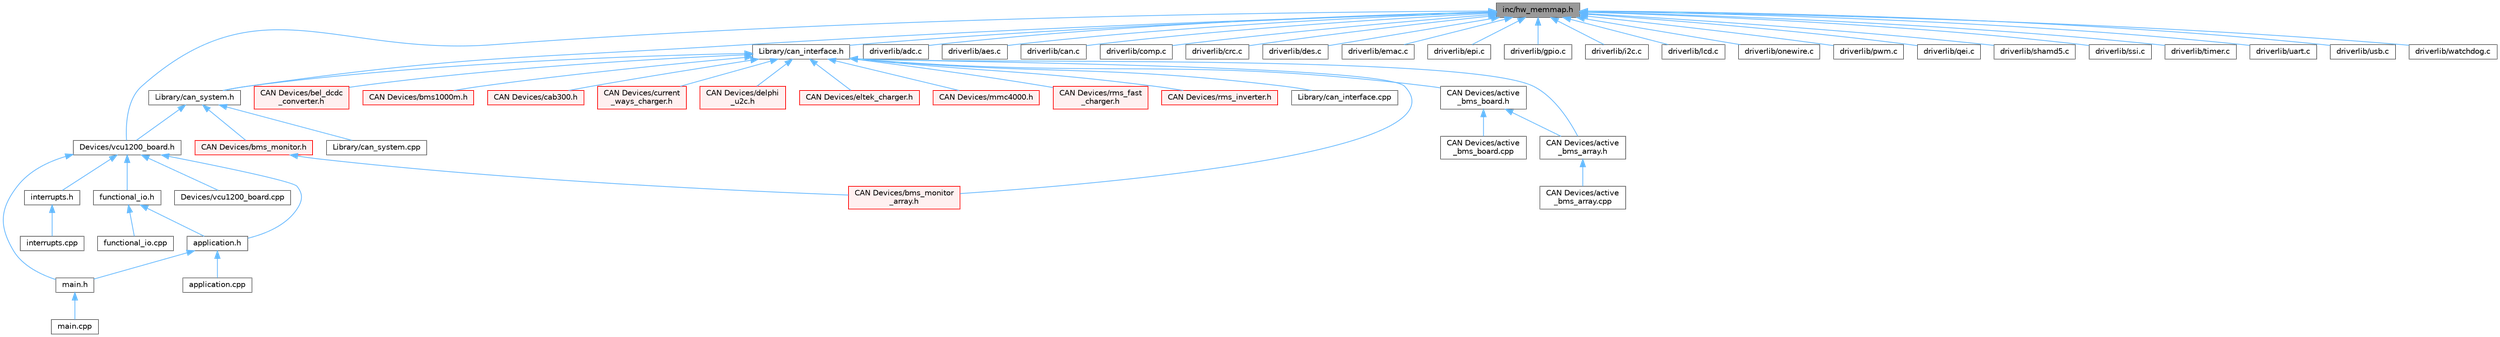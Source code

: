 digraph "inc/hw_memmap.h"
{
 // LATEX_PDF_SIZE
  bgcolor="transparent";
  edge [fontname=Helvetica,fontsize=10,labelfontname=Helvetica,labelfontsize=10];
  node [fontname=Helvetica,fontsize=10,shape=box,height=0.2,width=0.4];
  Node1 [label="inc/hw_memmap.h",height=0.2,width=0.4,color="gray40", fillcolor="grey60", style="filled", fontcolor="black",tooltip=" "];
  Node1 -> Node2 [dir="back",color="steelblue1",style="solid"];
  Node2 [label="Devices/vcu1200_board.h",height=0.2,width=0.4,color="grey40", fillcolor="white", style="filled",URL="$vcu1200__board_8h.html",tooltip=" "];
  Node2 -> Node3 [dir="back",color="steelblue1",style="solid"];
  Node3 [label="Devices/vcu1200_board.cpp",height=0.2,width=0.4,color="grey40", fillcolor="white", style="filled",URL="$vcu1200__board_8cpp.html",tooltip=" "];
  Node2 -> Node4 [dir="back",color="steelblue1",style="solid"];
  Node4 [label="application.h",height=0.2,width=0.4,color="grey40", fillcolor="white", style="filled",URL="$application_8h.html",tooltip=" "];
  Node4 -> Node5 [dir="back",color="steelblue1",style="solid"];
  Node5 [label="application.cpp",height=0.2,width=0.4,color="grey40", fillcolor="white", style="filled",URL="$application_8cpp.html",tooltip=" "];
  Node4 -> Node6 [dir="back",color="steelblue1",style="solid"];
  Node6 [label="main.h",height=0.2,width=0.4,color="grey40", fillcolor="white", style="filled",URL="$main_8h.html",tooltip=" "];
  Node6 -> Node7 [dir="back",color="steelblue1",style="solid"];
  Node7 [label="main.cpp",height=0.2,width=0.4,color="grey40", fillcolor="white", style="filled",URL="$main_8cpp.html",tooltip=" "];
  Node2 -> Node8 [dir="back",color="steelblue1",style="solid"];
  Node8 [label="functional_io.h",height=0.2,width=0.4,color="grey40", fillcolor="white", style="filled",URL="$functional__io_8h.html",tooltip=" "];
  Node8 -> Node4 [dir="back",color="steelblue1",style="solid"];
  Node8 -> Node9 [dir="back",color="steelblue1",style="solid"];
  Node9 [label="functional_io.cpp",height=0.2,width=0.4,color="grey40", fillcolor="white", style="filled",URL="$functional__io_8cpp.html",tooltip=" "];
  Node2 -> Node10 [dir="back",color="steelblue1",style="solid"];
  Node10 [label="interrupts.h",height=0.2,width=0.4,color="grey40", fillcolor="white", style="filled",URL="$interrupts_8h.html",tooltip=" "];
  Node10 -> Node11 [dir="back",color="steelblue1",style="solid"];
  Node11 [label="interrupts.cpp",height=0.2,width=0.4,color="grey40", fillcolor="white", style="filled",URL="$interrupts_8cpp.html",tooltip=" "];
  Node2 -> Node6 [dir="back",color="steelblue1",style="solid"];
  Node1 -> Node12 [dir="back",color="steelblue1",style="solid"];
  Node12 [label="Library/can_interface.h",height=0.2,width=0.4,color="grey40", fillcolor="white", style="filled",URL="$can__interface_8h.html",tooltip=" "];
  Node12 -> Node13 [dir="back",color="steelblue1",style="solid"];
  Node13 [label="CAN Devices/active\l_bms_array.h",height=0.2,width=0.4,color="grey40", fillcolor="white", style="filled",URL="$active__bms__array_8h.html",tooltip=" "];
  Node13 -> Node14 [dir="back",color="steelblue1",style="solid"];
  Node14 [label="CAN Devices/active\l_bms_array.cpp",height=0.2,width=0.4,color="grey40", fillcolor="white", style="filled",URL="$active__bms__array_8cpp.html",tooltip=" "];
  Node12 -> Node15 [dir="back",color="steelblue1",style="solid"];
  Node15 [label="CAN Devices/active\l_bms_board.h",height=0.2,width=0.4,color="grey40", fillcolor="white", style="filled",URL="$active__bms__board_8h.html",tooltip=" "];
  Node15 -> Node13 [dir="back",color="steelblue1",style="solid"];
  Node15 -> Node16 [dir="back",color="steelblue1",style="solid"];
  Node16 [label="CAN Devices/active\l_bms_board.cpp",height=0.2,width=0.4,color="grey40", fillcolor="white", style="filled",URL="$active__bms__board_8cpp.html",tooltip=" "];
  Node12 -> Node17 [dir="back",color="steelblue1",style="solid"];
  Node17 [label="CAN Devices/bel_dcdc\l_converter.h",height=0.2,width=0.4,color="red", fillcolor="#FFF0F0", style="filled",URL="$bel__dcdc__converter_8h.html",tooltip=" "];
  Node12 -> Node19 [dir="back",color="steelblue1",style="solid"];
  Node19 [label="CAN Devices/bms1000m.h",height=0.2,width=0.4,color="red", fillcolor="#FFF0F0", style="filled",URL="$bms1000m_8h.html",tooltip=" "];
  Node12 -> Node21 [dir="back",color="steelblue1",style="solid"];
  Node21 [label="CAN Devices/bms_monitor\l_array.h",height=0.2,width=0.4,color="red", fillcolor="#FFF0F0", style="filled",URL="$bms__monitor__array_8h.html",tooltip=" "];
  Node12 -> Node23 [dir="back",color="steelblue1",style="solid"];
  Node23 [label="CAN Devices/cab300.h",height=0.2,width=0.4,color="red", fillcolor="#FFF0F0", style="filled",URL="$cab300_8h.html",tooltip=" "];
  Node12 -> Node25 [dir="back",color="steelblue1",style="solid"];
  Node25 [label="CAN Devices/current\l_ways_charger.h",height=0.2,width=0.4,color="red", fillcolor="#FFF0F0", style="filled",URL="$current__ways__charger_8h.html",tooltip=" "];
  Node12 -> Node27 [dir="back",color="steelblue1",style="solid"];
  Node27 [label="CAN Devices/delphi\l_u2c.h",height=0.2,width=0.4,color="red", fillcolor="#FFF0F0", style="filled",URL="$delphi__u2c_8h.html",tooltip=" "];
  Node12 -> Node29 [dir="back",color="steelblue1",style="solid"];
  Node29 [label="CAN Devices/eltek_charger.h",height=0.2,width=0.4,color="red", fillcolor="#FFF0F0", style="filled",URL="$eltek__charger_8h.html",tooltip=" "];
  Node12 -> Node31 [dir="back",color="steelblue1",style="solid"];
  Node31 [label="CAN Devices/mmc4000.h",height=0.2,width=0.4,color="red", fillcolor="#FFF0F0", style="filled",URL="$mmc4000_8h.html",tooltip=" "];
  Node12 -> Node33 [dir="back",color="steelblue1",style="solid"];
  Node33 [label="CAN Devices/rms_fast\l_charger.h",height=0.2,width=0.4,color="red", fillcolor="#FFF0F0", style="filled",URL="$rms__fast__charger_8h.html",tooltip=" "];
  Node12 -> Node35 [dir="back",color="steelblue1",style="solid"];
  Node35 [label="CAN Devices/rms_inverter.h",height=0.2,width=0.4,color="red", fillcolor="#FFF0F0", style="filled",URL="$rms__inverter_8h.html",tooltip=" "];
  Node12 -> Node37 [dir="back",color="steelblue1",style="solid"];
  Node37 [label="Library/can_interface.cpp",height=0.2,width=0.4,color="grey40", fillcolor="white", style="filled",URL="$can__interface_8cpp.html",tooltip=" "];
  Node12 -> Node38 [dir="back",color="steelblue1",style="solid"];
  Node38 [label="Library/can_system.h",height=0.2,width=0.4,color="grey40", fillcolor="white", style="filled",URL="$can__system_8h.html",tooltip=" "];
  Node38 -> Node39 [dir="back",color="steelblue1",style="solid"];
  Node39 [label="CAN Devices/bms_monitor.h",height=0.2,width=0.4,color="red", fillcolor="#FFF0F0", style="filled",URL="$bms__monitor_8h.html",tooltip=" "];
  Node39 -> Node21 [dir="back",color="steelblue1",style="solid"];
  Node38 -> Node2 [dir="back",color="steelblue1",style="solid"];
  Node38 -> Node41 [dir="back",color="steelblue1",style="solid"];
  Node41 [label="Library/can_system.cpp",height=0.2,width=0.4,color="grey40", fillcolor="white", style="filled",URL="$can__system_8cpp.html",tooltip=" "];
  Node1 -> Node38 [dir="back",color="steelblue1",style="solid"];
  Node1 -> Node42 [dir="back",color="steelblue1",style="solid"];
  Node42 [label="driverlib/adc.c",height=0.2,width=0.4,color="grey40", fillcolor="white", style="filled",URL="$adc_8c.html",tooltip=" "];
  Node1 -> Node43 [dir="back",color="steelblue1",style="solid"];
  Node43 [label="driverlib/aes.c",height=0.2,width=0.4,color="grey40", fillcolor="white", style="filled",URL="$aes_8c.html",tooltip=" "];
  Node1 -> Node44 [dir="back",color="steelblue1",style="solid"];
  Node44 [label="driverlib/can.c",height=0.2,width=0.4,color="grey40", fillcolor="white", style="filled",URL="$can_8c.html",tooltip=" "];
  Node1 -> Node45 [dir="back",color="steelblue1",style="solid"];
  Node45 [label="driverlib/comp.c",height=0.2,width=0.4,color="grey40", fillcolor="white", style="filled",URL="$comp_8c.html",tooltip=" "];
  Node1 -> Node46 [dir="back",color="steelblue1",style="solid"];
  Node46 [label="driverlib/crc.c",height=0.2,width=0.4,color="grey40", fillcolor="white", style="filled",URL="$crc_8c.html",tooltip=" "];
  Node1 -> Node47 [dir="back",color="steelblue1",style="solid"];
  Node47 [label="driverlib/des.c",height=0.2,width=0.4,color="grey40", fillcolor="white", style="filled",URL="$des_8c.html",tooltip=" "];
  Node1 -> Node48 [dir="back",color="steelblue1",style="solid"];
  Node48 [label="driverlib/emac.c",height=0.2,width=0.4,color="grey40", fillcolor="white", style="filled",URL="$emac_8c.html",tooltip=" "];
  Node1 -> Node49 [dir="back",color="steelblue1",style="solid"];
  Node49 [label="driverlib/epi.c",height=0.2,width=0.4,color="grey40", fillcolor="white", style="filled",URL="$epi_8c.html",tooltip=" "];
  Node1 -> Node50 [dir="back",color="steelblue1",style="solid"];
  Node50 [label="driverlib/gpio.c",height=0.2,width=0.4,color="grey40", fillcolor="white", style="filled",URL="$gpio_8c.html",tooltip=" "];
  Node1 -> Node51 [dir="back",color="steelblue1",style="solid"];
  Node51 [label="driverlib/i2c.c",height=0.2,width=0.4,color="grey40", fillcolor="white", style="filled",URL="$i2c_8c.html",tooltip=" "];
  Node1 -> Node52 [dir="back",color="steelblue1",style="solid"];
  Node52 [label="driverlib/lcd.c",height=0.2,width=0.4,color="grey40", fillcolor="white", style="filled",URL="$lcd_8c.html",tooltip=" "];
  Node1 -> Node53 [dir="back",color="steelblue1",style="solid"];
  Node53 [label="driverlib/onewire.c",height=0.2,width=0.4,color="grey40", fillcolor="white", style="filled",URL="$onewire_8c.html",tooltip=" "];
  Node1 -> Node54 [dir="back",color="steelblue1",style="solid"];
  Node54 [label="driverlib/pwm.c",height=0.2,width=0.4,color="grey40", fillcolor="white", style="filled",URL="$pwm_8c.html",tooltip=" "];
  Node1 -> Node55 [dir="back",color="steelblue1",style="solid"];
  Node55 [label="driverlib/qei.c",height=0.2,width=0.4,color="grey40", fillcolor="white", style="filled",URL="$qei_8c.html",tooltip=" "];
  Node1 -> Node56 [dir="back",color="steelblue1",style="solid"];
  Node56 [label="driverlib/shamd5.c",height=0.2,width=0.4,color="grey40", fillcolor="white", style="filled",URL="$shamd5_8c.html",tooltip=" "];
  Node1 -> Node57 [dir="back",color="steelblue1",style="solid"];
  Node57 [label="driverlib/ssi.c",height=0.2,width=0.4,color="grey40", fillcolor="white", style="filled",URL="$ssi_8c.html",tooltip=" "];
  Node1 -> Node58 [dir="back",color="steelblue1",style="solid"];
  Node58 [label="driverlib/timer.c",height=0.2,width=0.4,color="grey40", fillcolor="white", style="filled",URL="$timer_8c.html",tooltip=" "];
  Node1 -> Node59 [dir="back",color="steelblue1",style="solid"];
  Node59 [label="driverlib/uart.c",height=0.2,width=0.4,color="grey40", fillcolor="white", style="filled",URL="$uart_8c.html",tooltip=" "];
  Node1 -> Node60 [dir="back",color="steelblue1",style="solid"];
  Node60 [label="driverlib/usb.c",height=0.2,width=0.4,color="grey40", fillcolor="white", style="filled",URL="$usb_8c.html",tooltip=" "];
  Node1 -> Node61 [dir="back",color="steelblue1",style="solid"];
  Node61 [label="driverlib/watchdog.c",height=0.2,width=0.4,color="grey40", fillcolor="white", style="filled",URL="$watchdog_8c.html",tooltip=" "];
}
